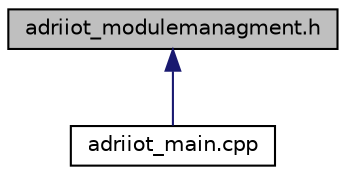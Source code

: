 digraph "adriiot_modulemanagment.h"
{
 // LATEX_PDF_SIZE
  edge [fontname="Helvetica",fontsize="10",labelfontname="Helvetica",labelfontsize="10"];
  node [fontname="Helvetica",fontsize="10",shape=record];
  Node1 [label="adriiot_modulemanagment.h",height=0.2,width=0.4,color="black", fillcolor="grey75", style="filled", fontcolor="black",tooltip=" "];
  Node1 -> Node2 [dir="back",color="midnightblue",fontsize="10",style="solid",fontname="Helvetica"];
  Node2 [label="adriiot_main.cpp",height=0.2,width=0.4,color="black", fillcolor="white", style="filled",URL="$adriiot__main_8cpp.html",tooltip="fonction princiaple"];
}
